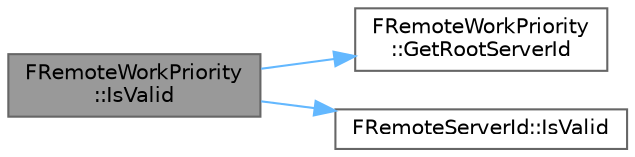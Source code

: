 digraph "FRemoteWorkPriority::IsValid"
{
 // INTERACTIVE_SVG=YES
 // LATEX_PDF_SIZE
  bgcolor="transparent";
  edge [fontname=Helvetica,fontsize=10,labelfontname=Helvetica,labelfontsize=10];
  node [fontname=Helvetica,fontsize=10,shape=box,height=0.2,width=0.4];
  rankdir="LR";
  Node1 [id="Node000001",label="FRemoteWorkPriority\l::IsValid",height=0.2,width=0.4,color="gray40", fillcolor="grey60", style="filled", fontcolor="black",tooltip=" "];
  Node1 -> Node2 [id="edge1_Node000001_Node000002",color="steelblue1",style="solid",tooltip=" "];
  Node2 [id="Node000002",label="FRemoteWorkPriority\l::GetRootServerId",height=0.2,width=0.4,color="grey40", fillcolor="white", style="filled",URL="$d5/d2f/structFRemoteWorkPriority.html#ae1b0e5fc3ad807aeb994f15a03c88de8",tooltip=" "];
  Node1 -> Node3 [id="edge2_Node000001_Node000003",color="steelblue1",style="solid",tooltip=" "];
  Node3 [id="Node000003",label="FRemoteServerId::IsValid",height=0.2,width=0.4,color="grey40", fillcolor="white", style="filled",URL="$dd/d16/structFRemoteServerId.html#af46187287b8b9290af9d3d0fde6ffd25",tooltip=" "];
}

